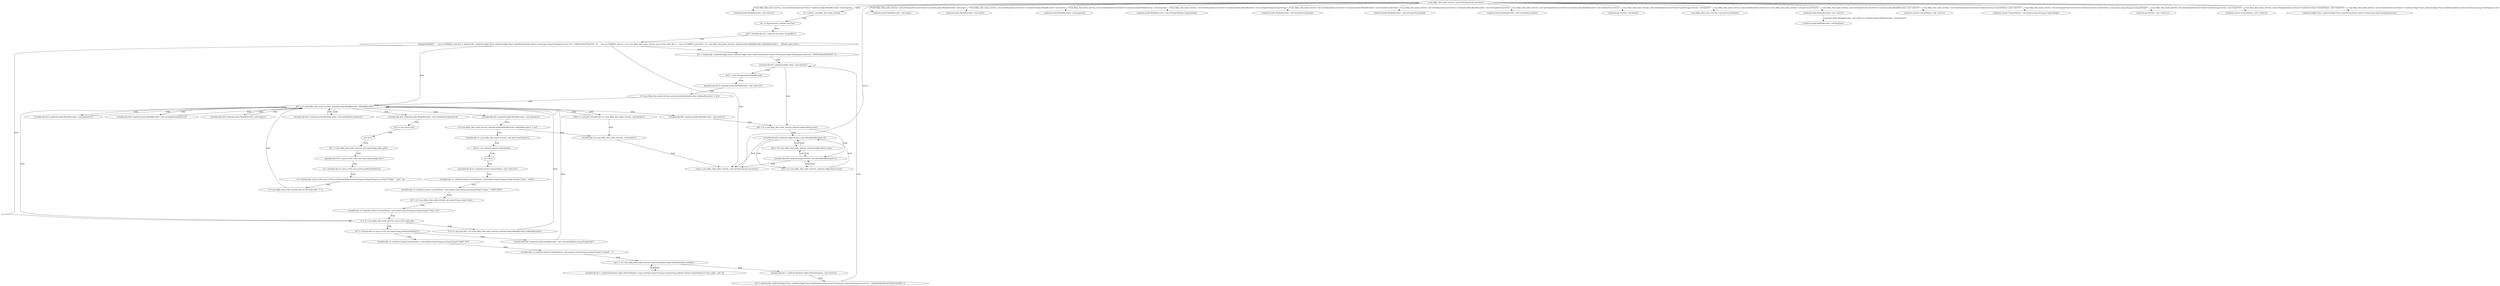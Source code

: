 digraph "<com.Abby_Alex.audio_Activity: void onClick(android.view.View)> - android.permission.RECORD_AUDIO" {
    "<com.Abby_Alex.audio_Activity: void onClick(android.view.View)>";
    "<android.media.MediaRecorder: void release()>";
    "<com.Abby_Alex.audio_Activity: void onClick(android.view.View)>"->"<android.media.MediaRecorder: void release()>" [label="<com.Abby_Alex.audio_Activity: void onClick(android.view.View)>/<android.media.MediaRecorder: void release()>",];
    "r0 := @this: com.Abby_Alex.audio_Activity";
    "<com.Abby_Alex.audio_Activity: void onClick(android.view.View)>"->"r0 := @this: com.Abby_Alex.audio_Activity" [label="enter",];
    "$r1 := @parameter0: android.view.View";
    "r0 := @this: com.Abby_Alex.audio_Activity"->"$r1 := @parameter0: android.view.View" [label="body",];
    "$i0 = virtualinvoke $r1.<android.view.View: int getId()>()";
    "$r1 := @parameter0: android.view.View"->"$i0 = virtualinvoke $r1.<android.view.View: int getId()>()" [label="body",];
    "lookupswitch($i0) {     case 2131099651: goto $r5 = staticinvoke <android.widget.Toast: android.widget.Toast makeText(android.content.Context,java.lang.CharSequence,int)>(r0, \"\u5f00\u59cb\u5f55\u97f3\", 0);     case 2131099652: goto r4 = r0.<com.Abby_Alex.audio_Activity: java.io.File audio_file>;     case 2131099653: goto $r6 = r0.<com.Abby_Alex.audio_Activity: android.media.MediaRecorder mMediaRecorder>;     default: goto return; }";
    "$i0 = virtualinvoke $r1.<android.view.View: int getId()>()"->"lookupswitch($i0) {     case 2131099651: goto $r5 = staticinvoke <android.widget.Toast: android.widget.Toast makeText(android.content.Context,java.lang.CharSequence,int)>(r0, \"\u5f00\u59cb\u5f55\u97f3\", 0);     case 2131099652: goto r4 = r0.<com.Abby_Alex.audio_Activity: java.io.File audio_file>;     case 2131099653: goto $r6 = r0.<com.Abby_Alex.audio_Activity: android.media.MediaRecorder mMediaRecorder>;     default: goto return; }" [label="body",];
    "$r5 = staticinvoke <android.widget.Toast: android.widget.Toast makeText(android.content.Context,java.lang.CharSequence,int)>(r0, \"\u5f00\u59cb\u5f55\u97f3\", 0)";
    "lookupswitch($i0) {     case 2131099651: goto $r5 = staticinvoke <android.widget.Toast: android.widget.Toast makeText(android.content.Context,java.lang.CharSequence,int)>(r0, \"\u5f00\u59cb\u5f55\u97f3\", 0);     case 2131099652: goto r4 = r0.<com.Abby_Alex.audio_Activity: java.io.File audio_file>;     case 2131099653: goto $r6 = r0.<com.Abby_Alex.audio_Activity: android.media.MediaRecorder mMediaRecorder>;     default: goto return; }"->"$r5 = staticinvoke <android.widget.Toast: android.widget.Toast makeText(android.content.Context,java.lang.CharSequence,int)>(r0, \"\u5f00\u59cb\u5f55\u97f3\", 0)" [label="body",];
    "virtualinvoke $r5.<android.widget.Toast: void show()>()";
    "$r5 = staticinvoke <android.widget.Toast: android.widget.Toast makeText(android.content.Context,java.lang.CharSequence,int)>(r0, \"\u5f00\u59cb\u5f55\u97f3\", 0)"->"virtualinvoke $r5.<android.widget.Toast: void show()>()" [label="body",];
    "$r12 = new android.media.MediaRecorder";
    "virtualinvoke $r5.<android.widget.Toast: void show()>()"->"$r12 = new android.media.MediaRecorder" [label="body",];
    "specialinvoke $r12.<android.media.MediaRecorder: void <init>()>()";
    "$r12 = new android.media.MediaRecorder"->"specialinvoke $r12.<android.media.MediaRecorder: void <init>()>()" [label="body",];
    "r0.<com.Abby_Alex.audio_Activity: android.media.MediaRecorder mMediaRecorder> = $r12";
    "specialinvoke $r12.<android.media.MediaRecorder: void <init>()>()"->"r0.<com.Abby_Alex.audio_Activity: android.media.MediaRecorder mMediaRecorder> = $r12" [label="body",];
    "$r6 = r0.<com.Abby_Alex.audio_Activity: android.media.MediaRecorder mMediaRecorder>";
    "r0.<com.Abby_Alex.audio_Activity: android.media.MediaRecorder mMediaRecorder> = $r12"->"$r6 = r0.<com.Abby_Alex.audio_Activity: android.media.MediaRecorder mMediaRecorder>" [label="body",];
    "virtualinvoke $r6.<android.media.MediaRecorder: void setAudioSource(int)>(1)";
    "$r6 = r0.<com.Abby_Alex.audio_Activity: android.media.MediaRecorder mMediaRecorder>"->"virtualinvoke $r6.<android.media.MediaRecorder: void setAudioSource(int)>(1)" [label="body",];
    "virtualinvoke $r6.<android.media.MediaRecorder: void setAudioSource(int)>(1)"->"$r6 = r0.<com.Abby_Alex.audio_Activity: android.media.MediaRecorder mMediaRecorder>" [label="body",];
    "virtualinvoke $r6.<android.media.MediaRecorder: void setOutputFormat(int)>(0)";
    "$r6 = r0.<com.Abby_Alex.audio_Activity: android.media.MediaRecorder mMediaRecorder>"->"virtualinvoke $r6.<android.media.MediaRecorder: void setOutputFormat(int)>(0)" [label="body",];
    "virtualinvoke $r6.<android.media.MediaRecorder: void setOutputFormat(int)>(0)"->"$r6 = r0.<com.Abby_Alex.audio_Activity: android.media.MediaRecorder mMediaRecorder>" [label="body",];
    "virtualinvoke $r6.<android.media.MediaRecorder: void setAudioEncoder(int)>(0)";
    "$r6 = r0.<com.Abby_Alex.audio_Activity: android.media.MediaRecorder mMediaRecorder>"->"virtualinvoke $r6.<android.media.MediaRecorder: void setAudioEncoder(int)>(0)" [label="body",];
    "$r13 = new java.io.File";
    "virtualinvoke $r6.<android.media.MediaRecorder: void setAudioEncoder(int)>(0)"->"$r13 = new java.io.File" [label="body",];
    "r4 = $r13";
    "$r13 = new java.io.File"->"r4 = $r13" [label="body",];
    "$r7 = <com.Abby_Alex.audio_Activity: java.lang.String audio_path>";
    "r4 = $r13"->"$r7 = <com.Abby_Alex.audio_Activity: java.lang.String audio_path>" [label="body",];
    "specialinvoke $r13.<java.io.File: void <init>(java.lang.String)>($r7)";
    "$r7 = <com.Abby_Alex.audio_Activity: java.lang.String audio_path>"->"specialinvoke $r13.<java.io.File: void <init>(java.lang.String)>($r7)" [label="body",];
    "r4 = virtualinvoke r4.<java.io.File: java.io.File getAbsoluteFile()>()";
    "specialinvoke $r13.<java.io.File: void <init>(java.lang.String)>($r7)"->"r4 = virtualinvoke r4.<java.io.File: java.io.File getAbsoluteFile()>()" [label="body",];
    "r4 = staticinvoke <java.io.File: java.io.File createTempFile(java.lang.String,java.lang.String,java.io.File)>(\"Vedio\", \".amr\", r4)";
    "r4 = virtualinvoke r4.<java.io.File: java.io.File getAbsoluteFile()>()"->"r4 = staticinvoke <java.io.File: java.io.File createTempFile(java.lang.String,java.lang.String,java.io.File)>(\"Vedio\", \".amr\", r4)" [label="body",];
    "r0.<com.Abby_Alex.audio_Activity: java.io.File audio_file> = r4";
    "r4 = staticinvoke <java.io.File: java.io.File createTempFile(java.lang.String,java.lang.String,java.io.File)>(\"Vedio\", \".amr\", r4)"->"r0.<com.Abby_Alex.audio_Activity: java.io.File audio_file> = r4" [label="body",];
    "r0.<com.Abby_Alex.audio_Activity: java.io.File audio_file> = r4"->"$r6 = r0.<com.Abby_Alex.audio_Activity: android.media.MediaRecorder mMediaRecorder>" [label="body",];
    "r4 = r0.<com.Abby_Alex.audio_Activity: java.io.File audio_file>";
    "$r6 = r0.<com.Abby_Alex.audio_Activity: android.media.MediaRecorder mMediaRecorder>"->"r4 = r0.<com.Abby_Alex.audio_Activity: java.io.File audio_file>" [label="body",];
    "$r7 = virtualinvoke r4.<java.io.File: java.lang.String getAbsolutePath()>()";
    "r4 = r0.<com.Abby_Alex.audio_Activity: java.io.File audio_file>"->"$r7 = virtualinvoke r4.<java.io.File: java.lang.String getAbsolutePath()>()" [label="body",];
    "virtualinvoke $r6.<android.media.MediaRecorder: void setOutputFile(java.lang.String)>($r7)";
    "$r7 = virtualinvoke r4.<java.io.File: java.lang.String getAbsolutePath()>()"->"virtualinvoke $r6.<android.media.MediaRecorder: void setOutputFile(java.lang.String)>($r7)" [label="body",];
    "virtualinvoke $r6.<android.media.MediaRecorder: void setOutputFile(java.lang.String)>($r7)"->"$r6 = r0.<com.Abby_Alex.audio_Activity: android.media.MediaRecorder mMediaRecorder>" [label="body",];
    "virtualinvoke $r6.<android.media.MediaRecorder: void prepare()>()";
    "$r6 = r0.<com.Abby_Alex.audio_Activity: android.media.MediaRecorder mMediaRecorder>"->"virtualinvoke $r6.<android.media.MediaRecorder: void prepare()>()" [label="body",];
    "virtualinvoke $r6.<android.media.MediaRecorder: void prepare()>()"->"$r6 = r0.<com.Abby_Alex.audio_Activity: android.media.MediaRecorder mMediaRecorder>" [label="body",];
    "virtualinvoke $r6.<android.media.MediaRecorder: void start()>()";
    "$r6 = r0.<com.Abby_Alex.audio_Activity: android.media.MediaRecorder mMediaRecorder>"->"virtualinvoke $r6.<android.media.MediaRecorder: void start()>()" [label="body",];
    "$r8 = r0.<com.Abby_Alex.audio_Activity: android.widget.Button start>";
    "virtualinvoke $r6.<android.media.MediaRecorder: void start()>()"->"$r8 = r0.<com.Abby_Alex.audio_Activity: android.widget.Button start>" [label="body",];
    "virtualinvoke $r8.<android.widget.Button: void setEnabled(boolean)>(0)";
    "$r8 = r0.<com.Abby_Alex.audio_Activity: android.widget.Button start>"->"virtualinvoke $r8.<android.widget.Button: void setEnabled(boolean)>(0)" [label="body",];
    "$r8 = r0.<com.Abby_Alex.audio_Activity: android.widget.Button stop>";
    "virtualinvoke $r8.<android.widget.Button: void setEnabled(boolean)>(0)"->"$r8 = r0.<com.Abby_Alex.audio_Activity: android.widget.Button stop>" [label="body",];
    "virtualinvoke $r8.<android.widget.Button: void setEnabled(boolean)>(1)";
    "$r8 = r0.<com.Abby_Alex.audio_Activity: android.widget.Button stop>"->"virtualinvoke $r8.<android.widget.Button: void setEnabled(boolean)>(1)" [label="body",];
    "$r8 = r0.<com.Abby_Alex.audio_Activity: android.widget.Button back>";
    "virtualinvoke $r8.<android.widget.Button: void setEnabled(boolean)>(1)"->"$r8 = r0.<com.Abby_Alex.audio_Activity: android.widget.Button back>" [label="body",];
    "$r8 = r0.<com.Abby_Alex.audio_Activity: android.widget.Button back>"->"virtualinvoke $r8.<android.widget.Button: void setEnabled(boolean)>(0)" [label="body",];
    "return <com.Abby_Alex.audio_Activity: void onClick(android.view.View)>";
    "virtualinvoke $r8.<android.widget.Button: void setEnabled(boolean)>(0)"->"return <com.Abby_Alex.audio_Activity: void onClick(android.view.View)>" [label="body",];
    "return <com.Abby_Alex.audio_Activity: void onClick(android.view.View)>"->"<com.Abby_Alex.audio_Activity: void onClick(android.view.View)>" [label="return",];
    "lookupswitch($i0) {     case 2131099651: goto $r5 = staticinvoke <android.widget.Toast: android.widget.Toast makeText(android.content.Context,java.lang.CharSequence,int)>(r0, \"\u5f00\u59cb\u5f55\u97f3\", 0);     case 2131099652: goto r4 = r0.<com.Abby_Alex.audio_Activity: java.io.File audio_file>;     case 2131099653: goto $r6 = r0.<com.Abby_Alex.audio_Activity: android.media.MediaRecorder mMediaRecorder>;     default: goto return; }"->"r4 = r0.<com.Abby_Alex.audio_Activity: java.io.File audio_file>" [label="body",];
    "if r4 == null goto $r6 = r0.<com.Abby_Alex.audio_Activity: android.media.MediaRecorder mMediaRecorder>";
    "r4 = r0.<com.Abby_Alex.audio_Activity: java.io.File audio_file>"->"if r4 == null goto $r6 = r0.<com.Abby_Alex.audio_Activity: android.media.MediaRecorder mMediaRecorder>" [label="body",];
    "if r4 == null goto $r6 = r0.<com.Abby_Alex.audio_Activity: android.media.MediaRecorder mMediaRecorder>"->"$r6 = r0.<com.Abby_Alex.audio_Activity: android.media.MediaRecorder mMediaRecorder>" [label="body",];
    "virtualinvoke $r6.<android.media.MediaRecorder: void stop()>()";
    "$r6 = r0.<com.Abby_Alex.audio_Activity: android.media.MediaRecorder mMediaRecorder>"->"virtualinvoke $r6.<android.media.MediaRecorder: void stop()>()" [label="body",];
    "virtualinvoke $r6.<android.media.MediaRecorder: void stop()>()"->"$r6 = r0.<com.Abby_Alex.audio_Activity: android.media.MediaRecorder mMediaRecorder>" [label="body",];
    "virtualinvoke $r6.<android.media.MediaRecorder: void release()>()";
    "$r6 = r0.<com.Abby_Alex.audio_Activity: android.media.MediaRecorder mMediaRecorder>"->"virtualinvoke $r6.<android.media.MediaRecorder: void release()>()" [label="body",];
    "r0.<com.Abby_Alex.audio_Activity: android.media.MediaRecorder mMediaRecorder> = null";
    "virtualinvoke $r6.<android.media.MediaRecorder: void release()>()"->"r0.<com.Abby_Alex.audio_Activity: android.media.MediaRecorder mMediaRecorder> = null" [label="body",];
    "virtualinvoke r0.<com.Abby_Alex.audio_Activity: void getCurrentTime()>()";
    "r0.<com.Abby_Alex.audio_Activity: android.media.MediaRecorder mMediaRecorder> = null"->"virtualinvoke r0.<com.Abby_Alex.audio_Activity: void getCurrentTime()>()" [label="body",];
    "$r14 = new android.content.ContentValues";
    "virtualinvoke r0.<com.Abby_Alex.audio_Activity: void getCurrentTime()>()"->"$r14 = new android.content.ContentValues" [label="body",];
    "r2 = $r14";
    "$r14 = new android.content.ContentValues"->"r2 = $r14" [label="body",];
    "specialinvoke $r14.<android.content.ContentValues: void <init>()>()";
    "r2 = $r14"->"specialinvoke $r14.<android.content.ContentValues: void <init>()>()" [label="body",];
    "virtualinvoke r2.<android.content.ContentValues: void put(java.lang.String,java.lang.String)>(\"type\", \"audio\")";
    "specialinvoke $r14.<android.content.ContentValues: void <init>()>()"->"virtualinvoke r2.<android.content.ContentValues: void put(java.lang.String,java.lang.String)>(\"type\", \"audio\")" [label="body",];
    "virtualinvoke r2.<android.content.ContentValues: void put(java.lang.String,java.lang.String)>(\"name\", \"\u5f55 \u97f3\")";
    "virtualinvoke r2.<android.content.ContentValues: void put(java.lang.String,java.lang.String)>(\"type\", \"audio\")"->"virtualinvoke r2.<android.content.ContentValues: void put(java.lang.String,java.lang.String)>(\"name\", \"\u5f55 \u97f3\")" [label="body",];
    "$r7 = r0.<com.Abby_Alex.audio_Activity: java.lang.String current_time>";
    "virtualinvoke r2.<android.content.ContentValues: void put(java.lang.String,java.lang.String)>(\"name\", \"\u5f55 \u97f3\")"->"$r7 = r0.<com.Abby_Alex.audio_Activity: java.lang.String current_time>" [label="body",];
    "virtualinvoke r2.<android.content.ContentValues: void put(java.lang.String,java.lang.String)>(\"time\", $r7)";
    "$r7 = r0.<com.Abby_Alex.audio_Activity: java.lang.String current_time>"->"virtualinvoke r2.<android.content.ContentValues: void put(java.lang.String,java.lang.String)>(\"time\", $r7)" [label="body",];
    "virtualinvoke r2.<android.content.ContentValues: void put(java.lang.String,java.lang.String)>(\"time\", $r7)"->"r4 = r0.<com.Abby_Alex.audio_Activity: java.io.File audio_file>" [label="body",];
    "virtualinvoke r2.<android.content.ContentValues: void put(java.lang.String,java.lang.String)>(\"path\", $r7)";
    "$r7 = virtualinvoke r4.<java.io.File: java.lang.String getAbsolutePath()>()"->"virtualinvoke r2.<android.content.ContentValues: void put(java.lang.String,java.lang.String)>(\"path\", $r7)" [label="body",];
    "virtualinvoke r2.<android.content.ContentValues: void put(java.lang.String,java.lang.String)>(\"content\", \"\")";
    "virtualinvoke r2.<android.content.ContentValues: void put(java.lang.String,java.lang.String)>(\"path\", $r7)"->"virtualinvoke r2.<android.content.ContentValues: void put(java.lang.String,java.lang.String)>(\"content\", \"\")" [label="body",];
    "$r11 = r0.<com.Abby_Alex.audio_Activity: android.database.sqlite.SQLiteDatabase mSQlite>";
    "virtualinvoke r2.<android.content.ContentValues: void put(java.lang.String,java.lang.String)>(\"content\", \"\")"->"$r11 = r0.<com.Abby_Alex.audio_Activity: android.database.sqlite.SQLiteDatabase mSQlite>" [label="body",];
    "virtualinvoke $r11.<android.database.sqlite.SQLiteDatabase: long insert(java.lang.String,java.lang.String,android.content.ContentValues)>(\"love_table\", null, r2)";
    "$r11 = r0.<com.Abby_Alex.audio_Activity: android.database.sqlite.SQLiteDatabase mSQlite>"->"virtualinvoke $r11.<android.database.sqlite.SQLiteDatabase: long insert(java.lang.String,java.lang.String,android.content.ContentValues)>(\"love_table\", null, r2)" [label="body",];
    "virtualinvoke $r11.<android.database.sqlite.SQLiteDatabase: long insert(java.lang.String,java.lang.String,android.content.ContentValues)>(\"love_table\", null, r2)"->"$r11 = r0.<com.Abby_Alex.audio_Activity: android.database.sqlite.SQLiteDatabase mSQlite>" [label="body",];
    "virtualinvoke $r11.<android.database.sqlite.SQLiteDatabase: void close()>()";
    "$r11 = r0.<com.Abby_Alex.audio_Activity: android.database.sqlite.SQLiteDatabase mSQlite>"->"virtualinvoke $r11.<android.database.sqlite.SQLiteDatabase: void close()>()" [label="body",];
    "$r5 = staticinvoke <android.widget.Toast: android.widget.Toast makeText(android.content.Context,java.lang.CharSequence,int)>(r0, \"\u4fdd\u5b58\u5f55\u97f3\u6210\u529f\", 0)";
    "virtualinvoke $r11.<android.database.sqlite.SQLiteDatabase: void close()>()"->"$r5 = staticinvoke <android.widget.Toast: android.widget.Toast makeText(android.content.Context,java.lang.CharSequence,int)>(r0, \"\u4fdd\u5b58\u5f55\u97f3\u6210\u529f\", 0)" [label="body",];
    "$r5 = staticinvoke <android.widget.Toast: android.widget.Toast makeText(android.content.Context,java.lang.CharSequence,int)>(r0, \"\u4fdd\u5b58\u5f55\u97f3\u6210\u529f\", 0)"->"virtualinvoke $r5.<android.widget.Toast: void show()>()" [label="body",];
    "virtualinvoke $r5.<android.widget.Toast: void show()>()"->"$r8 = r0.<com.Abby_Alex.audio_Activity: android.widget.Button start>" [label="body",];
    "$r8 = r0.<com.Abby_Alex.audio_Activity: android.widget.Button start>"->"virtualinvoke $r8.<android.widget.Button: void setEnabled(boolean)>(1)" [label="body",];
    "virtualinvoke $r8.<android.widget.Button: void setEnabled(boolean)>(1)"->"$r8 = r0.<com.Abby_Alex.audio_Activity: android.widget.Button stop>" [label="body",];
    "$r8 = r0.<com.Abby_Alex.audio_Activity: android.widget.Button stop>"->"virtualinvoke $r8.<android.widget.Button: void setEnabled(boolean)>(0)" [label="body",];
    "virtualinvoke $r8.<android.widget.Button: void setEnabled(boolean)>(0)"->"$r8 = r0.<com.Abby_Alex.audio_Activity: android.widget.Button back>" [label="body",];
    "$r8 = r0.<com.Abby_Alex.audio_Activity: android.widget.Button back>"->"virtualinvoke $r8.<android.widget.Button: void setEnabled(boolean)>(1)" [label="body",];
    "virtualinvoke $r8.<android.widget.Button: void setEnabled(boolean)>(1)"->"return <com.Abby_Alex.audio_Activity: void onClick(android.view.View)>" [label="body",];
    "lookupswitch($i0) {     case 2131099651: goto $r5 = staticinvoke <android.widget.Toast: android.widget.Toast makeText(android.content.Context,java.lang.CharSequence,int)>(r0, \"\u5f00\u59cb\u5f55\u97f3\", 0);     case 2131099652: goto r4 = r0.<com.Abby_Alex.audio_Activity: java.io.File audio_file>;     case 2131099653: goto $r6 = r0.<com.Abby_Alex.audio_Activity: android.media.MediaRecorder mMediaRecorder>;     default: goto return; }"->"$r6 = r0.<com.Abby_Alex.audio_Activity: android.media.MediaRecorder mMediaRecorder>" [label="body",];
    "if $r6 == null goto virtualinvoke r0.<com.Abby_Alex.audio_Activity: void finish()>()";
    "$r6 = r0.<com.Abby_Alex.audio_Activity: android.media.MediaRecorder mMediaRecorder>"->"if $r6 == null goto virtualinvoke r0.<com.Abby_Alex.audio_Activity: void finish()>()" [label="body",];
    "if $r6 == null goto virtualinvoke r0.<com.Abby_Alex.audio_Activity: void finish()>()"->"$r6 = r0.<com.Abby_Alex.audio_Activity: android.media.MediaRecorder mMediaRecorder>" [label="body",];
    "virtualinvoke r0.<com.Abby_Alex.audio_Activity: void finish()>()";
    "r0.<com.Abby_Alex.audio_Activity: android.media.MediaRecorder mMediaRecorder> = null"->"virtualinvoke r0.<com.Abby_Alex.audio_Activity: void finish()>()" [label="body",];
    "virtualinvoke r0.<com.Abby_Alex.audio_Activity: void finish()>()"->"return <com.Abby_Alex.audio_Activity: void onClick(android.view.View)>" [label="body",];
    "if $r6 == null goto virtualinvoke r0.<com.Abby_Alex.audio_Activity: void finish()>()"->"virtualinvoke r0.<com.Abby_Alex.audio_Activity: void finish()>()" [label="body",];
    "lookupswitch($i0) {     case 2131099651: goto $r5 = staticinvoke <android.widget.Toast: android.widget.Toast makeText(android.content.Context,java.lang.CharSequence,int)>(r0, \"\u5f00\u59cb\u5f55\u97f3\", 0);     case 2131099652: goto r4 = r0.<com.Abby_Alex.audio_Activity: java.io.File audio_file>;     case 2131099653: goto $r6 = r0.<com.Abby_Alex.audio_Activity: android.media.MediaRecorder mMediaRecorder>;     default: goto return; }"->"return <com.Abby_Alex.audio_Activity: void onClick(android.view.View)>" [label="body",];
    "<android.media.MediaRecorder: void stop()>";
    "<com.Abby_Alex.audio_Activity: void onClick(android.view.View)>"->"<android.media.MediaRecorder: void stop()>" [label="<com.Abby_Alex.audio_Activity: void onClick(android.view.View)>/<android.media.MediaRecorder: void stop()>",];
    "<android.media.MediaRecorder: void start()>";
    "<com.Abby_Alex.audio_Activity: void onClick(android.view.View)>"->"<android.media.MediaRecorder: void start()>" [label="<com.Abby_Alex.audio_Activity: void onClick(android.view.View)>/<android.media.MediaRecorder: void start()>",];
    "<android.media.MediaRecorder: void prepare()>";
    "<com.Abby_Alex.audio_Activity: void onClick(android.view.View)>"->"<android.media.MediaRecorder: void prepare()>" [label="<com.Abby_Alex.audio_Activity: void onClick(android.view.View)>/<android.media.MediaRecorder: void prepare()>",];
    "<android.media.MediaRecorder: void setOutputFile(java.lang.String)>";
    "<com.Abby_Alex.audio_Activity: void onClick(android.view.View)>"->"<android.media.MediaRecorder: void setOutputFile(java.lang.String)>" [label="<com.Abby_Alex.audio_Activity: void onClick(android.view.View)>/<android.media.MediaRecorder: void setOutputFile(java.lang.String)>",];
    "<android.media.MediaRecorder: void setAudioEncoder(int)>";
    "<com.Abby_Alex.audio_Activity: void onClick(android.view.View)>"->"<android.media.MediaRecorder: void setAudioEncoder(int)>" [label="<com.Abby_Alex.audio_Activity: void onClick(android.view.View)>/<android.media.MediaRecorder: void setAudioEncoder(int)>",];
    "<android.media.MediaRecorder: void setOutputFormat(int)>";
    "<com.Abby_Alex.audio_Activity: void onClick(android.view.View)>"->"<android.media.MediaRecorder: void setOutputFormat(int)>" [label="<com.Abby_Alex.audio_Activity: void onClick(android.view.View)>/<android.media.MediaRecorder: void setOutputFormat(int)>",];
    "<android.media.MediaRecorder: void setAudioSource(int)>";
    "<com.Abby_Alex.audio_Activity: void onClick(android.view.View)>"->"<android.media.MediaRecorder: void setAudioSource(int)>" [label="<com.Abby_Alex.audio_Activity: void onClick(android.view.View)>/<android.media.MediaRecorder: void setAudioSource(int)>",];
    "<android.app.Activity: void finish()>";
    "<com.Abby_Alex.audio_Activity: void onClick(android.view.View)>"->"<android.app.Activity: void finish()>" [label="<com.Abby_Alex.audio_Activity: void onClick(android.view.View)>/<android.app.Activity: void finish()>",];
    "<com.Abby_Alex.audio_Activity: void getCurrentTime()>";
    "<com.Abby_Alex.audio_Activity: void onClick(android.view.View)>"->"<com.Abby_Alex.audio_Activity: void getCurrentTime()>" [label="<com.Abby_Alex.audio_Activity: void onClick(android.view.View)>/<com.Abby_Alex.audio_Activity: void getCurrentTime()>",];
    "<android.media.MediaRecorder: void <init>()>";
    "<com.Abby_Alex.audio_Activity: void onClick(android.view.View)>"->"<android.media.MediaRecorder: void <init>()>" [label="<com.Abby_Alex.audio_Activity: void onClick(android.view.View)>/<android.media.MediaRecorder: void <init>()>",];
    "<android.media.MediaRecorder: void finalize()>";
    "<android.media.MediaRecorder: void <init>()>"->"<android.media.MediaRecorder: void finalize()>" [label="<android.media.MediaRecorder: void <init>()>/<android.media.MediaRecorder: void finalize()>",];
    "<android.content.ContentValues: void <init>()>";
    "<com.Abby_Alex.audio_Activity: void onClick(android.view.View)>"->"<android.content.ContentValues: void <init>()>" [label="<com.Abby_Alex.audio_Activity: void onClick(android.view.View)>/<android.content.ContentValues: void <init>()>",];
    "<android.content.ContentValues: void put(java.lang.String,java.lang.String)>";
    "<com.Abby_Alex.audio_Activity: void onClick(android.view.View)>"->"<android.content.ContentValues: void put(java.lang.String,java.lang.String)>" [label="<com.Abby_Alex.audio_Activity: void onClick(android.view.View)>/<android.content.ContentValues: void put(java.lang.String,java.lang.String)>",];
    "<android.app.Activity: void <clinit>()>";
    "<com.Abby_Alex.audio_Activity: void onClick(android.view.View)>"->"<android.app.Activity: void <clinit>()>" [label="<com.Abby_Alex.audio_Activity: void onClick(android.view.View)>/<android.app.Activity: void <clinit>()>",];
    "<android.content.ContentValues: void <clinit>()>";
    "<com.Abby_Alex.audio_Activity: void onClick(android.view.View)>"->"<android.content.ContentValues: void <clinit>()>" [label="<com.Abby_Alex.audio_Activity: void onClick(android.view.View)>/<android.content.ContentValues: void <clinit>()>",];
    "<android.widget.Toast: android.widget.Toast makeText(android.content.Context,java.lang.CharSequence,int)>";
    "<com.Abby_Alex.audio_Activity: void onClick(android.view.View)>"->"<android.widget.Toast: android.widget.Toast makeText(android.content.Context,java.lang.CharSequence,int)>" [label="<com.Abby_Alex.audio_Activity: void onClick(android.view.View)>/<android.widget.Toast: android.widget.Toast makeText(android.content.Context,java.lang.CharSequence,int)>",];
}
